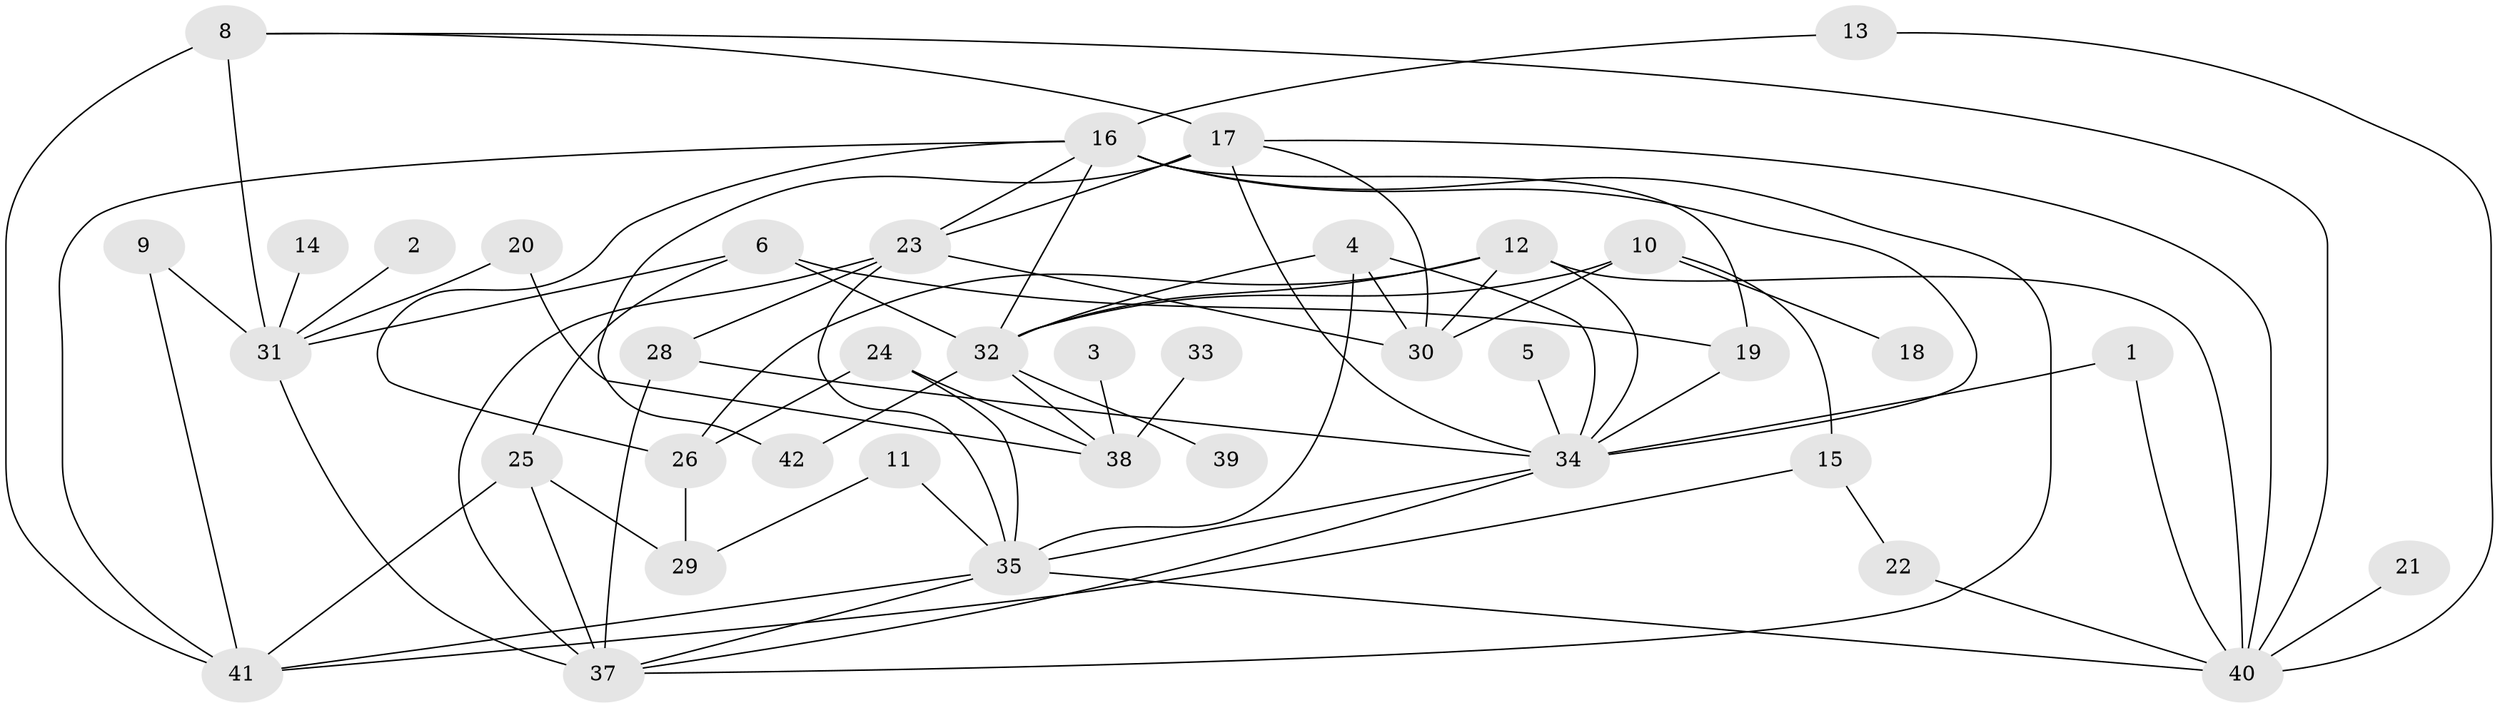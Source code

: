 // original degree distribution, {3: 0.25, 2: 0.23809523809523808, 4: 0.15476190476190477, 1: 0.19047619047619047, 7: 0.011904761904761904, 0: 0.023809523809523808, 5: 0.09523809523809523, 6: 0.03571428571428571}
// Generated by graph-tools (version 1.1) at 2025/25/03/09/25 03:25:20]
// undirected, 39 vertices, 75 edges
graph export_dot {
graph [start="1"]
  node [color=gray90,style=filled];
  1;
  2;
  3;
  4;
  5;
  6;
  8;
  9;
  10;
  11;
  12;
  13;
  14;
  15;
  16;
  17;
  18;
  19;
  20;
  21;
  22;
  23;
  24;
  25;
  26;
  28;
  29;
  30;
  31;
  32;
  33;
  34;
  35;
  37;
  38;
  39;
  40;
  41;
  42;
  1 -- 34 [weight=1.0];
  1 -- 40 [weight=1.0];
  2 -- 31 [weight=1.0];
  3 -- 38 [weight=1.0];
  4 -- 30 [weight=1.0];
  4 -- 32 [weight=1.0];
  4 -- 34 [weight=1.0];
  4 -- 35 [weight=1.0];
  5 -- 34 [weight=1.0];
  6 -- 19 [weight=1.0];
  6 -- 25 [weight=1.0];
  6 -- 31 [weight=1.0];
  6 -- 32 [weight=1.0];
  8 -- 17 [weight=1.0];
  8 -- 31 [weight=2.0];
  8 -- 40 [weight=1.0];
  8 -- 41 [weight=1.0];
  9 -- 31 [weight=1.0];
  9 -- 41 [weight=1.0];
  10 -- 15 [weight=1.0];
  10 -- 18 [weight=1.0];
  10 -- 30 [weight=1.0];
  10 -- 32 [weight=1.0];
  11 -- 29 [weight=1.0];
  11 -- 35 [weight=1.0];
  12 -- 26 [weight=1.0];
  12 -- 30 [weight=1.0];
  12 -- 32 [weight=1.0];
  12 -- 34 [weight=1.0];
  12 -- 40 [weight=1.0];
  13 -- 16 [weight=1.0];
  13 -- 40 [weight=1.0];
  14 -- 31 [weight=1.0];
  15 -- 22 [weight=1.0];
  15 -- 41 [weight=1.0];
  16 -- 19 [weight=1.0];
  16 -- 23 [weight=1.0];
  16 -- 26 [weight=1.0];
  16 -- 32 [weight=1.0];
  16 -- 34 [weight=1.0];
  16 -- 37 [weight=1.0];
  16 -- 41 [weight=1.0];
  17 -- 23 [weight=1.0];
  17 -- 30 [weight=1.0];
  17 -- 34 [weight=1.0];
  17 -- 40 [weight=1.0];
  17 -- 42 [weight=1.0];
  19 -- 34 [weight=1.0];
  20 -- 31 [weight=1.0];
  20 -- 38 [weight=1.0];
  21 -- 40 [weight=1.0];
  22 -- 40 [weight=1.0];
  23 -- 28 [weight=1.0];
  23 -- 30 [weight=1.0];
  23 -- 35 [weight=1.0];
  23 -- 37 [weight=1.0];
  24 -- 26 [weight=1.0];
  24 -- 35 [weight=1.0];
  24 -- 38 [weight=1.0];
  25 -- 29 [weight=1.0];
  25 -- 37 [weight=1.0];
  25 -- 41 [weight=1.0];
  26 -- 29 [weight=1.0];
  28 -- 34 [weight=1.0];
  28 -- 37 [weight=1.0];
  31 -- 37 [weight=1.0];
  32 -- 38 [weight=1.0];
  32 -- 39 [weight=1.0];
  32 -- 42 [weight=1.0];
  33 -- 38 [weight=1.0];
  34 -- 35 [weight=1.0];
  34 -- 37 [weight=1.0];
  35 -- 37 [weight=1.0];
  35 -- 40 [weight=1.0];
  35 -- 41 [weight=1.0];
}
